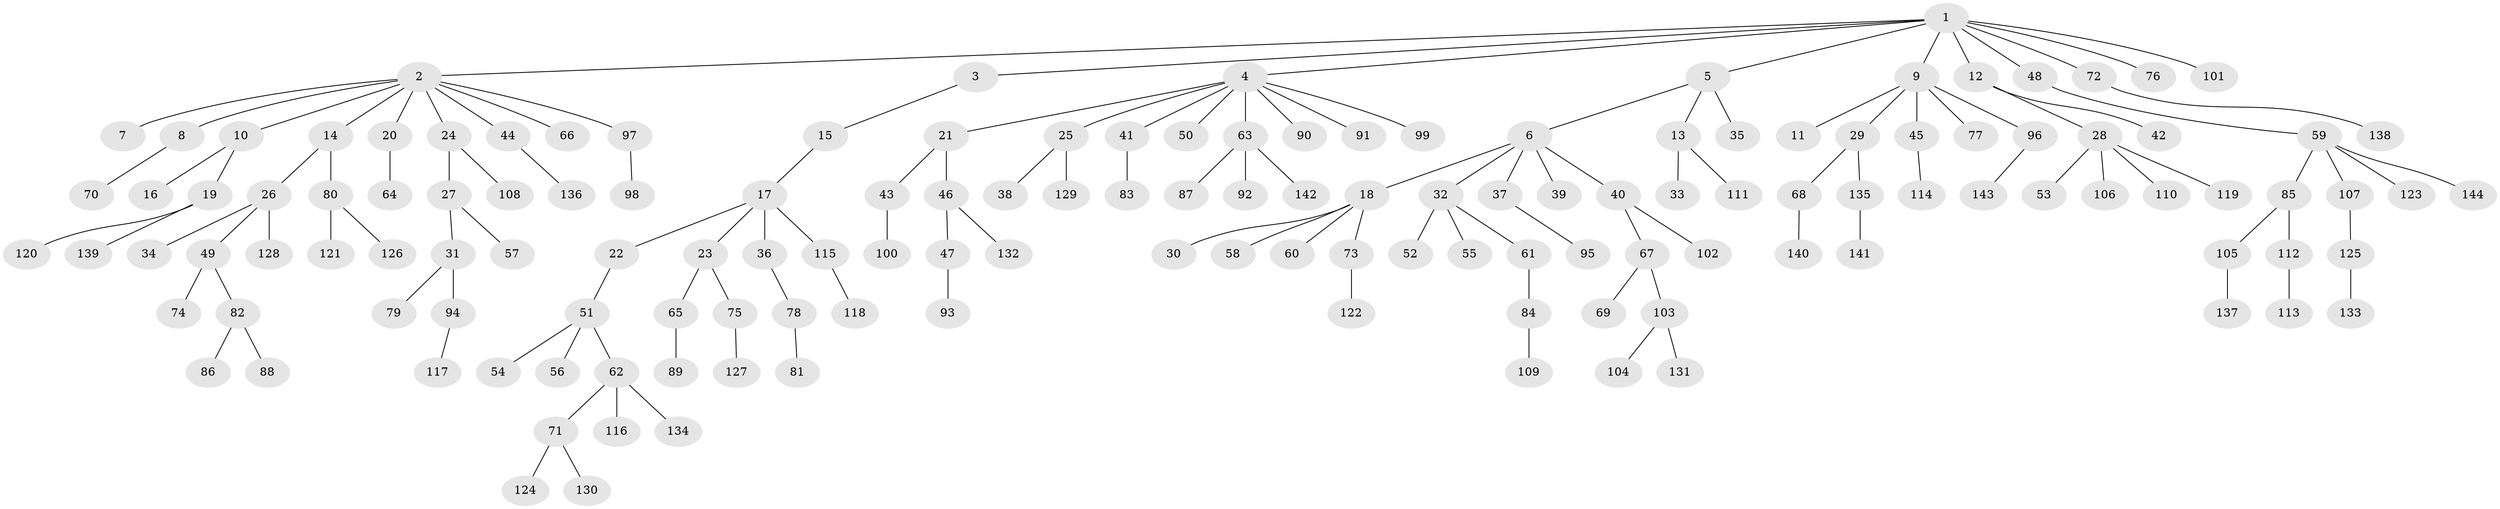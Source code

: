 // coarse degree distribution, {9: 0.01020408163265306, 10: 0.01020408163265306, 2: 0.15306122448979592, 8: 0.01020408163265306, 5: 0.04081632653061224, 1: 0.6122448979591837, 4: 0.061224489795918366, 3: 0.09183673469387756, 6: 0.01020408163265306}
// Generated by graph-tools (version 1.1) at 2025/42/03/06/25 10:42:05]
// undirected, 144 vertices, 143 edges
graph export_dot {
graph [start="1"]
  node [color=gray90,style=filled];
  1;
  2;
  3;
  4;
  5;
  6;
  7;
  8;
  9;
  10;
  11;
  12;
  13;
  14;
  15;
  16;
  17;
  18;
  19;
  20;
  21;
  22;
  23;
  24;
  25;
  26;
  27;
  28;
  29;
  30;
  31;
  32;
  33;
  34;
  35;
  36;
  37;
  38;
  39;
  40;
  41;
  42;
  43;
  44;
  45;
  46;
  47;
  48;
  49;
  50;
  51;
  52;
  53;
  54;
  55;
  56;
  57;
  58;
  59;
  60;
  61;
  62;
  63;
  64;
  65;
  66;
  67;
  68;
  69;
  70;
  71;
  72;
  73;
  74;
  75;
  76;
  77;
  78;
  79;
  80;
  81;
  82;
  83;
  84;
  85;
  86;
  87;
  88;
  89;
  90;
  91;
  92;
  93;
  94;
  95;
  96;
  97;
  98;
  99;
  100;
  101;
  102;
  103;
  104;
  105;
  106;
  107;
  108;
  109;
  110;
  111;
  112;
  113;
  114;
  115;
  116;
  117;
  118;
  119;
  120;
  121;
  122;
  123;
  124;
  125;
  126;
  127;
  128;
  129;
  130;
  131;
  132;
  133;
  134;
  135;
  136;
  137;
  138;
  139;
  140;
  141;
  142;
  143;
  144;
  1 -- 2;
  1 -- 3;
  1 -- 4;
  1 -- 5;
  1 -- 9;
  1 -- 12;
  1 -- 48;
  1 -- 72;
  1 -- 76;
  1 -- 101;
  2 -- 7;
  2 -- 8;
  2 -- 10;
  2 -- 14;
  2 -- 20;
  2 -- 24;
  2 -- 44;
  2 -- 66;
  2 -- 97;
  3 -- 15;
  4 -- 21;
  4 -- 25;
  4 -- 41;
  4 -- 50;
  4 -- 63;
  4 -- 90;
  4 -- 91;
  4 -- 99;
  5 -- 6;
  5 -- 13;
  5 -- 35;
  6 -- 18;
  6 -- 32;
  6 -- 37;
  6 -- 39;
  6 -- 40;
  8 -- 70;
  9 -- 11;
  9 -- 29;
  9 -- 45;
  9 -- 77;
  9 -- 96;
  10 -- 16;
  10 -- 19;
  12 -- 28;
  12 -- 42;
  13 -- 33;
  13 -- 111;
  14 -- 26;
  14 -- 80;
  15 -- 17;
  17 -- 22;
  17 -- 23;
  17 -- 36;
  17 -- 115;
  18 -- 30;
  18 -- 58;
  18 -- 60;
  18 -- 73;
  19 -- 120;
  19 -- 139;
  20 -- 64;
  21 -- 43;
  21 -- 46;
  22 -- 51;
  23 -- 65;
  23 -- 75;
  24 -- 27;
  24 -- 108;
  25 -- 38;
  25 -- 129;
  26 -- 34;
  26 -- 49;
  26 -- 128;
  27 -- 31;
  27 -- 57;
  28 -- 53;
  28 -- 106;
  28 -- 110;
  28 -- 119;
  29 -- 68;
  29 -- 135;
  31 -- 79;
  31 -- 94;
  32 -- 52;
  32 -- 55;
  32 -- 61;
  36 -- 78;
  37 -- 95;
  40 -- 67;
  40 -- 102;
  41 -- 83;
  43 -- 100;
  44 -- 136;
  45 -- 114;
  46 -- 47;
  46 -- 132;
  47 -- 93;
  48 -- 59;
  49 -- 74;
  49 -- 82;
  51 -- 54;
  51 -- 56;
  51 -- 62;
  59 -- 85;
  59 -- 107;
  59 -- 123;
  59 -- 144;
  61 -- 84;
  62 -- 71;
  62 -- 116;
  62 -- 134;
  63 -- 87;
  63 -- 92;
  63 -- 142;
  65 -- 89;
  67 -- 69;
  67 -- 103;
  68 -- 140;
  71 -- 124;
  71 -- 130;
  72 -- 138;
  73 -- 122;
  75 -- 127;
  78 -- 81;
  80 -- 121;
  80 -- 126;
  82 -- 86;
  82 -- 88;
  84 -- 109;
  85 -- 105;
  85 -- 112;
  94 -- 117;
  96 -- 143;
  97 -- 98;
  103 -- 104;
  103 -- 131;
  105 -- 137;
  107 -- 125;
  112 -- 113;
  115 -- 118;
  125 -- 133;
  135 -- 141;
}
